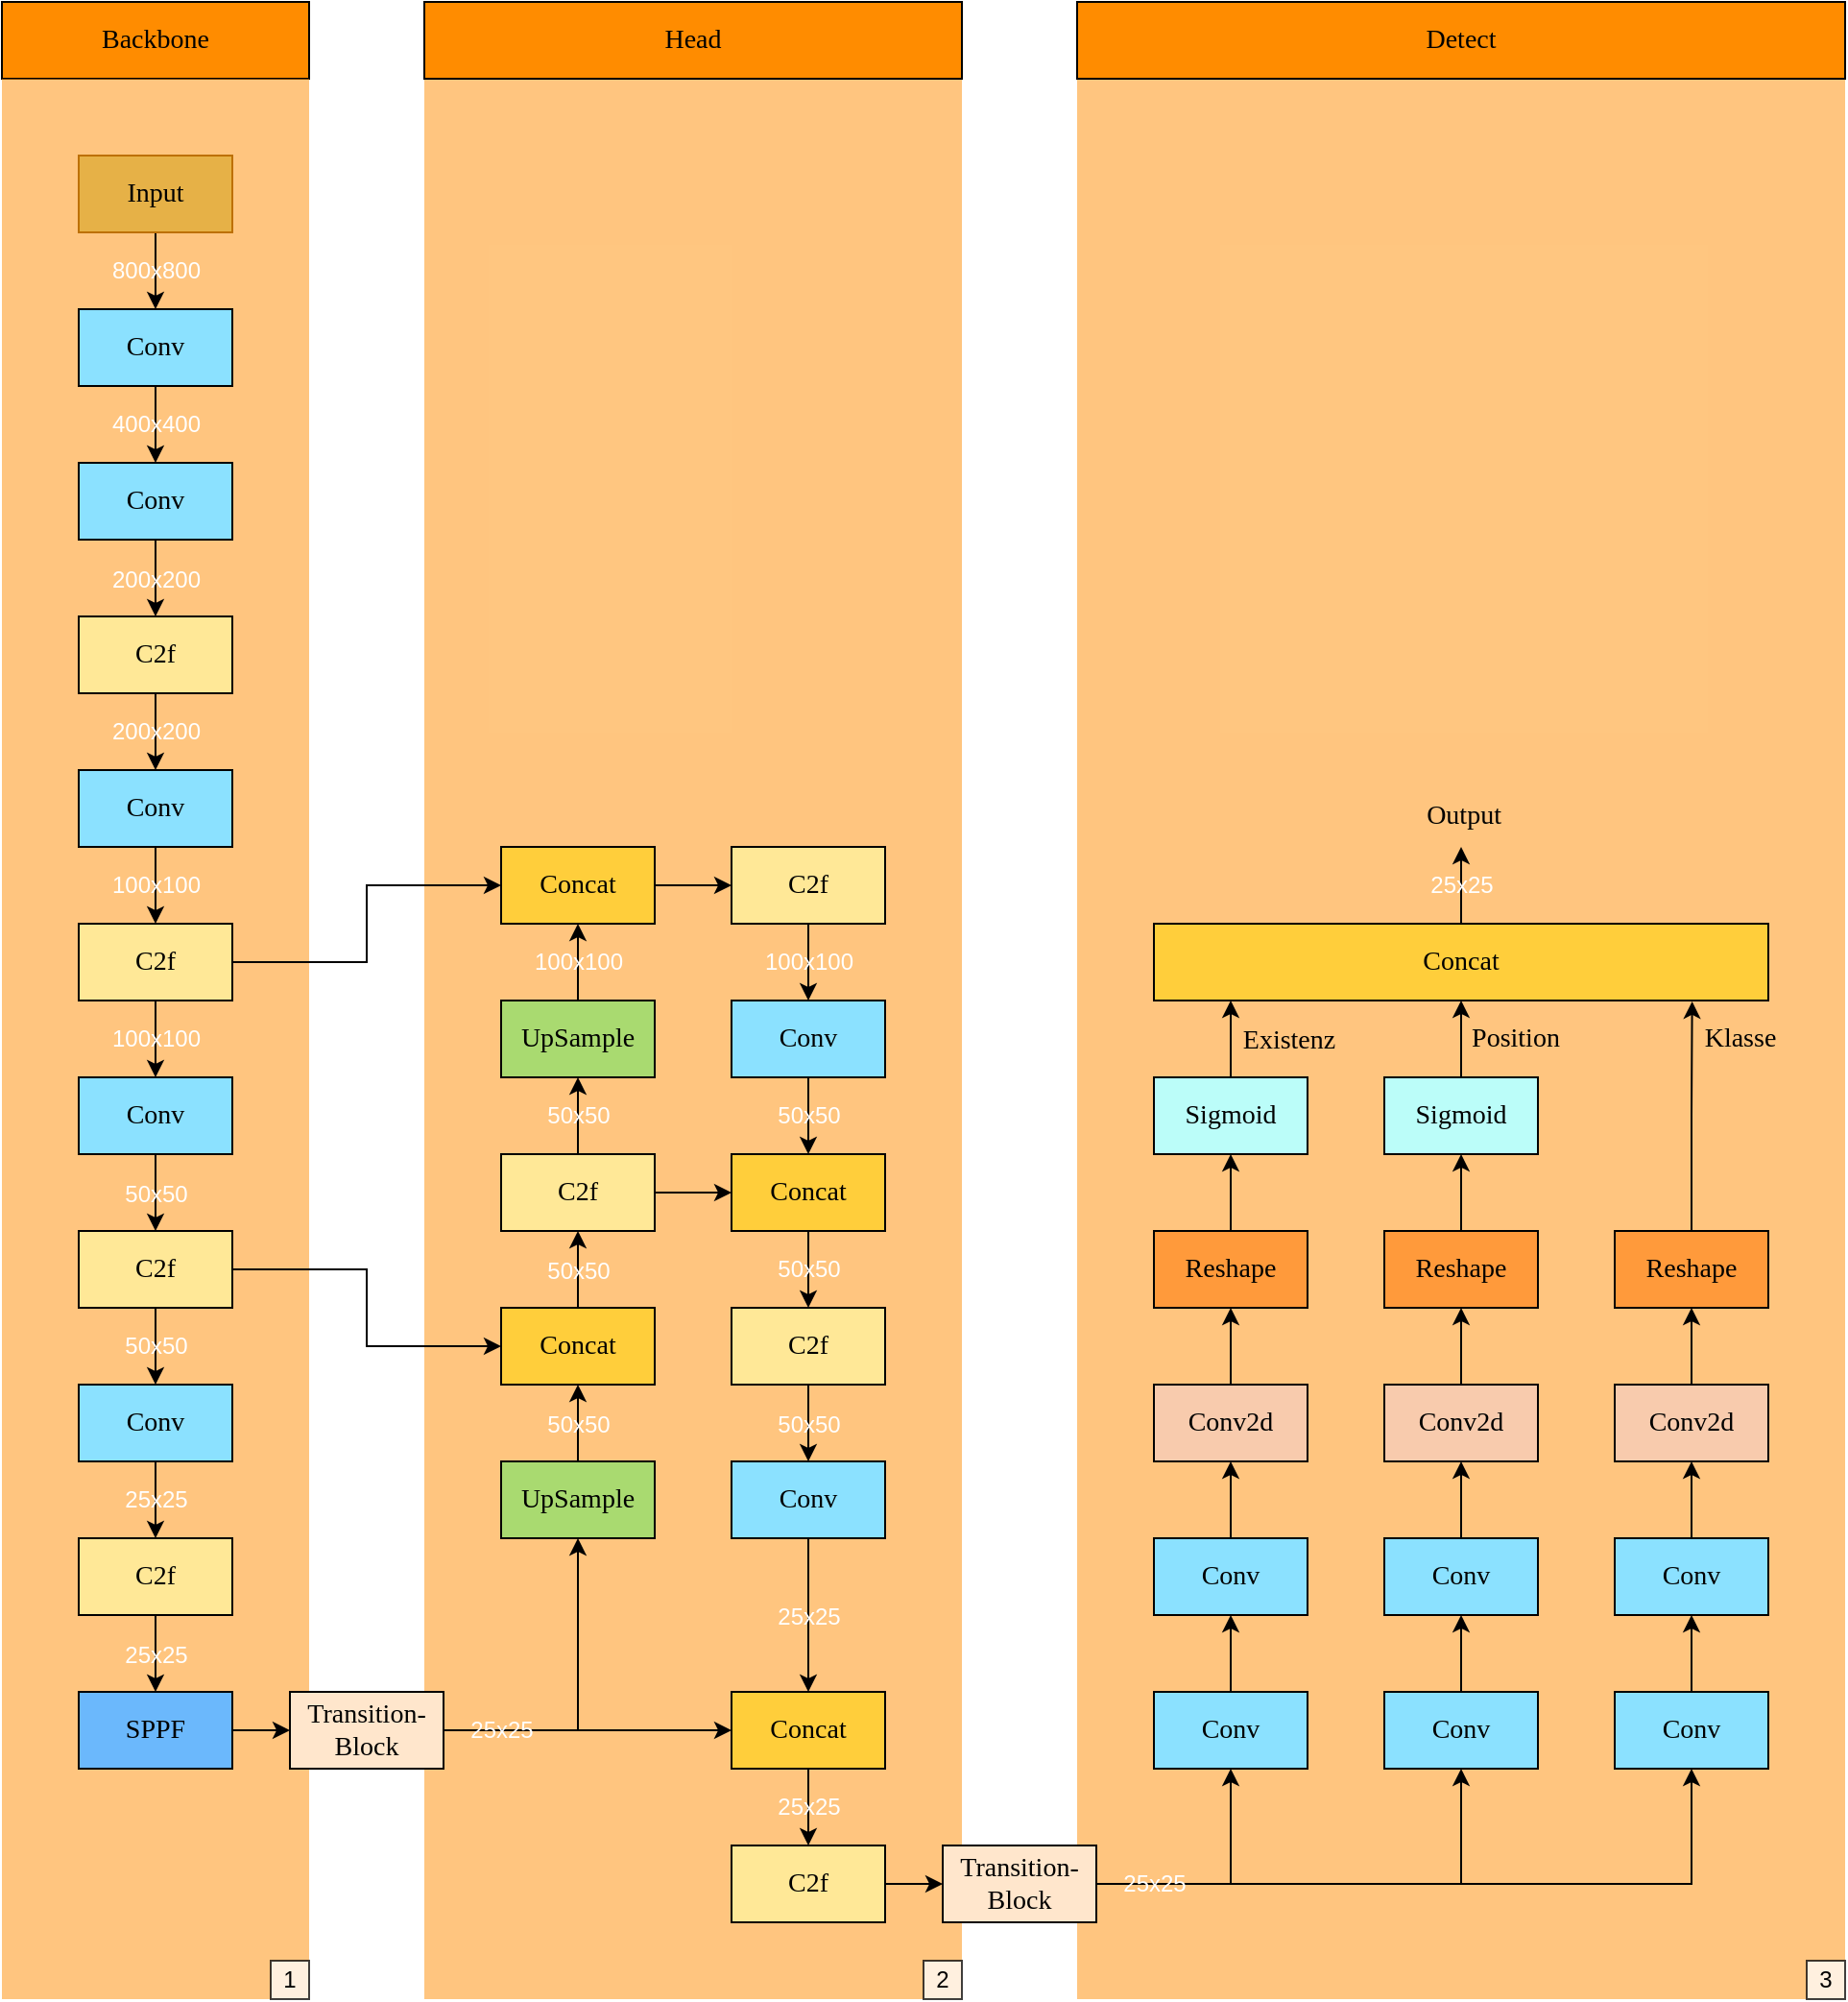 <mxfile version="26.1.1">
  <diagram name="Page-1" id="Sx1y8OctJ_QJsXsDePiW">
    <mxGraphModel dx="1195" dy="698" grid="1" gridSize="10" guides="1" tooltips="1" connect="1" arrows="1" fold="1" page="1" pageScale="1" pageWidth="850" pageHeight="1100" math="0" shadow="0">
      <root>
        <mxCell id="0" />
        <mxCell id="1" parent="0" />
        <mxCell id="Kuy65lUHNoXA_lYycIl7-234" value="" style="whiteSpace=wrap;html=1;fillColor=#FF8C00;dashed=1;opacity=50;fontFamily=Garamond;strokeColor=none;fontSize=14;" parent="1" vertex="1">
          <mxGeometry x="260" y="80" width="280" height="1000" as="geometry" />
        </mxCell>
        <mxCell id="Kuy65lUHNoXA_lYycIl7-235" value="" style="whiteSpace=wrap;html=1;fillColor=#FF8C00;dashed=1;opacity=50;fontFamily=Garamond;strokeColor=none;fontSize=14;" parent="1" vertex="1">
          <mxGeometry x="600" y="80" width="400" height="1000" as="geometry" />
        </mxCell>
        <mxCell id="Kuy65lUHNoXA_lYycIl7-17" value="Backbone" style="rounded=0;whiteSpace=wrap;html=1;fontColor=#000000;fillColor=#FF8C00;fontFamily=Garamond;fontSize=14;" parent="1" vertex="1">
          <mxGeometry x="40" y="40" width="160" height="40" as="geometry" />
        </mxCell>
        <mxCell id="Kuy65lUHNoXA_lYycIl7-233" value="" style="whiteSpace=wrap;html=1;fillColor=#FF8C00;dashed=1;opacity=50;fontFamily=Garamond;strokeColor=none;fontSize=14;" parent="1" vertex="1">
          <mxGeometry x="40" y="80" width="160" height="1000" as="geometry" />
        </mxCell>
        <mxCell id="Kuy65lUHNoXA_lYycIl7-70" value="" style="edgeStyle=orthogonalEdgeStyle;rounded=0;orthogonalLoop=1;jettySize=auto;html=1;fontColor=#000000;fontFamily=Garamond;fontSize=14;" parent="1" source="Kuy65lUHNoXA_lYycIl7-16" target="Kuy65lUHNoXA_lYycIl7-21" edge="1">
          <mxGeometry relative="1" as="geometry" />
        </mxCell>
        <mxCell id="QPzjHPpLJRPG0Kb-lNj1-1" value="800x800" style="edgeLabel;html=1;align=center;verticalAlign=middle;resizable=0;points=[];fontColor=#FFFFFF;labelBackgroundColor=none;fontStyle=0;fontSize=12;" vertex="1" connectable="0" parent="Kuy65lUHNoXA_lYycIl7-70">
          <mxGeometry x="-0.121" relative="1" as="geometry">
            <mxPoint y="2" as="offset" />
          </mxGeometry>
        </mxCell>
        <mxCell id="Kuy65lUHNoXA_lYycIl7-16" value="Input" style="rounded=0;whiteSpace=wrap;html=1;fontColor=#000000;fillColor=light-dark(#e6b147, #9a5800);strokeColor=#BD7000;fontFamily=Garamond;fontSize=14;" parent="1" vertex="1">
          <mxGeometry x="80" y="120" width="80" height="40" as="geometry" />
        </mxCell>
        <mxCell id="Kuy65lUHNoXA_lYycIl7-18" value="Head" style="rounded=0;whiteSpace=wrap;html=1;fontColor=#000000;fillColor=#FF8C00;fontFamily=Garamond;fontSize=14;" parent="1" vertex="1">
          <mxGeometry x="260" y="40" width="280" height="40" as="geometry" />
        </mxCell>
        <mxCell id="Kuy65lUHNoXA_lYycIl7-19" value="Detect" style="rounded=0;whiteSpace=wrap;html=1;fillColor=#FF8C00;fontFamily=Garamond;fontSize=14;" parent="1" vertex="1">
          <mxGeometry x="600" y="40" width="400" height="40" as="geometry" />
        </mxCell>
        <mxCell id="Kuy65lUHNoXA_lYycIl7-31" value="" style="edgeStyle=orthogonalEdgeStyle;rounded=0;orthogonalLoop=1;jettySize=auto;html=1;fontColor=#000000;fontFamily=Garamond;fontSize=14;" parent="1" source="Kuy65lUHNoXA_lYycIl7-21" target="Kuy65lUHNoXA_lYycIl7-22" edge="1">
          <mxGeometry relative="1" as="geometry" />
        </mxCell>
        <mxCell id="QPzjHPpLJRPG0Kb-lNj1-2" value="400x400" style="edgeLabel;html=1;align=center;verticalAlign=middle;resizable=0;points=[];fontSize=12;fontColor=#FFFFFF;labelBackgroundColor=none;" vertex="1" connectable="0" parent="Kuy65lUHNoXA_lYycIl7-31">
          <mxGeometry x="-0.064" y="-2" relative="1" as="geometry">
            <mxPoint x="2" y="1" as="offset" />
          </mxGeometry>
        </mxCell>
        <mxCell id="Kuy65lUHNoXA_lYycIl7-21" value="Conv" style="whiteSpace=wrap;html=1;fillColor=#8BE1FF;fontColor=#000000;fontFamily=Garamond;fontSize=14;" parent="1" vertex="1">
          <mxGeometry x="80" y="200" width="80" height="40" as="geometry" />
        </mxCell>
        <mxCell id="Kuy65lUHNoXA_lYycIl7-32" value="" style="edgeStyle=orthogonalEdgeStyle;rounded=0;orthogonalLoop=1;jettySize=auto;html=1;fontColor=#000000;fontFamily=Garamond;fontSize=14;" parent="1" source="Kuy65lUHNoXA_lYycIl7-22" target="Kuy65lUHNoXA_lYycIl7-23" edge="1">
          <mxGeometry relative="1" as="geometry" />
        </mxCell>
        <mxCell id="QPzjHPpLJRPG0Kb-lNj1-3" value="200x200" style="edgeLabel;html=1;align=center;verticalAlign=middle;resizable=0;points=[];fontSize=12;fontColor=#FFFFFF;labelBackgroundColor=none;" vertex="1" connectable="0" parent="Kuy65lUHNoXA_lYycIl7-32">
          <mxGeometry x="0.164" y="2" relative="1" as="geometry">
            <mxPoint x="-2" y="-3" as="offset" />
          </mxGeometry>
        </mxCell>
        <mxCell id="Kuy65lUHNoXA_lYycIl7-22" value="Conv" style="whiteSpace=wrap;html=1;fillColor=#8BE1FF;fontColor=#000000;fontFamily=Garamond;fontSize=14;" parent="1" vertex="1">
          <mxGeometry x="80" y="280" width="80" height="40" as="geometry" />
        </mxCell>
        <mxCell id="Kuy65lUHNoXA_lYycIl7-33" style="edgeStyle=orthogonalEdgeStyle;rounded=0;orthogonalLoop=1;jettySize=auto;html=1;fontColor=#000000;fontFamily=Garamond;fontSize=14;" parent="1" source="Kuy65lUHNoXA_lYycIl7-23" target="Kuy65lUHNoXA_lYycIl7-24" edge="1">
          <mxGeometry relative="1" as="geometry" />
        </mxCell>
        <mxCell id="QPzjHPpLJRPG0Kb-lNj1-4" value="200x200" style="edgeLabel;html=1;align=center;verticalAlign=middle;resizable=0;points=[];fontSize=12;fontColor=#FFFFFF;labelBackgroundColor=none;" vertex="1" connectable="0" parent="Kuy65lUHNoXA_lYycIl7-33">
          <mxGeometry x="0.079" y="2" relative="1" as="geometry">
            <mxPoint x="-2" y="-2" as="offset" />
          </mxGeometry>
        </mxCell>
        <mxCell id="Kuy65lUHNoXA_lYycIl7-23" value="C2f" style="whiteSpace=wrap;html=1;fillColor=#FFE897;fontColor=#000000;fontFamily=Garamond;fontSize=14;" parent="1" vertex="1">
          <mxGeometry x="80" y="360" width="80" height="40" as="geometry" />
        </mxCell>
        <mxCell id="Kuy65lUHNoXA_lYycIl7-34" value="" style="edgeStyle=orthogonalEdgeStyle;rounded=0;orthogonalLoop=1;jettySize=auto;html=1;fontColor=#000000;fontFamily=Garamond;fontSize=14;" parent="1" source="Kuy65lUHNoXA_lYycIl7-24" target="Kuy65lUHNoXA_lYycIl7-25" edge="1">
          <mxGeometry relative="1" as="geometry" />
        </mxCell>
        <mxCell id="QPzjHPpLJRPG0Kb-lNj1-5" value="100x100" style="edgeLabel;html=1;align=center;verticalAlign=middle;resizable=0;points=[];fontSize=12;fontColor=#FFFFFF;labelBackgroundColor=none;" vertex="1" connectable="0" parent="Kuy65lUHNoXA_lYycIl7-34">
          <mxGeometry x="0.05" relative="1" as="geometry">
            <mxPoint y="-1" as="offset" />
          </mxGeometry>
        </mxCell>
        <mxCell id="Kuy65lUHNoXA_lYycIl7-24" value="Conv" style="whiteSpace=wrap;html=1;fillColor=#8BE1FF;fontColor=#000000;fontFamily=Garamond;fontSize=14;" parent="1" vertex="1">
          <mxGeometry x="80" y="440" width="80" height="40" as="geometry" />
        </mxCell>
        <mxCell id="Kuy65lUHNoXA_lYycIl7-37" style="edgeStyle=orthogonalEdgeStyle;rounded=0;orthogonalLoop=1;jettySize=auto;html=1;exitX=0.5;exitY=1;exitDx=0;exitDy=0;fontColor=#000000;fontFamily=Garamond;fontSize=14;" parent="1" source="Kuy65lUHNoXA_lYycIl7-25" target="Kuy65lUHNoXA_lYycIl7-26" edge="1">
          <mxGeometry relative="1" as="geometry" />
        </mxCell>
        <mxCell id="QPzjHPpLJRPG0Kb-lNj1-6" value="100x100" style="edgeLabel;html=1;align=center;verticalAlign=middle;resizable=0;points=[];fontSize=12;fontColor=#FFFFFF;labelBackgroundColor=none;" vertex="1" connectable="0" parent="Kuy65lUHNoXA_lYycIl7-37">
          <mxGeometry x="-0.207" y="-2" relative="1" as="geometry">
            <mxPoint x="2" y="4" as="offset" />
          </mxGeometry>
        </mxCell>
        <mxCell id="Kuy65lUHNoXA_lYycIl7-65" style="edgeStyle=orthogonalEdgeStyle;rounded=0;orthogonalLoop=1;jettySize=auto;html=1;entryX=0;entryY=0.5;entryDx=0;entryDy=0;fontColor=#000000;fontFamily=Garamond;fontSize=14;" parent="1" source="Kuy65lUHNoXA_lYycIl7-25" target="Kuy65lUHNoXA_lYycIl7-41" edge="1">
          <mxGeometry relative="1" as="geometry" />
        </mxCell>
        <mxCell id="Kuy65lUHNoXA_lYycIl7-25" value="C2f" style="whiteSpace=wrap;html=1;fillColor=#FFE897;fontColor=#000000;fontFamily=Garamond;fontSize=14;" parent="1" vertex="1">
          <mxGeometry x="80" y="520" width="80" height="40" as="geometry" />
        </mxCell>
        <mxCell id="Kuy65lUHNoXA_lYycIl7-35" value="" style="edgeStyle=orthogonalEdgeStyle;rounded=0;orthogonalLoop=1;jettySize=auto;html=1;fontColor=#000000;fontFamily=Garamond;fontSize=14;" parent="1" source="Kuy65lUHNoXA_lYycIl7-26" target="Kuy65lUHNoXA_lYycIl7-27" edge="1">
          <mxGeometry relative="1" as="geometry" />
        </mxCell>
        <mxCell id="QPzjHPpLJRPG0Kb-lNj1-7" value="50x50" style="edgeLabel;html=1;align=center;verticalAlign=middle;resizable=0;points=[];fontSize=12;fontColor=#FFFFFF;labelBackgroundColor=none;" vertex="1" connectable="0" parent="Kuy65lUHNoXA_lYycIl7-35">
          <mxGeometry x="-0.236" relative="1" as="geometry">
            <mxPoint y="5" as="offset" />
          </mxGeometry>
        </mxCell>
        <mxCell id="Kuy65lUHNoXA_lYycIl7-26" value="Conv" style="whiteSpace=wrap;html=1;fillColor=#8BE1FF;fontColor=#000000;fontFamily=Garamond;fontSize=14;" parent="1" vertex="1">
          <mxGeometry x="80" y="600" width="80" height="40" as="geometry" />
        </mxCell>
        <mxCell id="Kuy65lUHNoXA_lYycIl7-38" style="edgeStyle=orthogonalEdgeStyle;rounded=0;orthogonalLoop=1;jettySize=auto;html=1;exitX=0.5;exitY=1;exitDx=0;exitDy=0;fontColor=#000000;fontFamily=Garamond;fontSize=14;" parent="1" source="Kuy65lUHNoXA_lYycIl7-27" target="Kuy65lUHNoXA_lYycIl7-28" edge="1">
          <mxGeometry relative="1" as="geometry" />
        </mxCell>
        <mxCell id="QPzjHPpLJRPG0Kb-lNj1-8" value="50x50" style="edgeLabel;html=1;align=center;verticalAlign=middle;resizable=0;points=[];fontSize=12;fontColor=#FFFFFF;labelBackgroundColor=none;" vertex="1" connectable="0" parent="Kuy65lUHNoXA_lYycIl7-38">
          <mxGeometry x="-0.064" y="-1" relative="1" as="geometry">
            <mxPoint x="1" y="1" as="offset" />
          </mxGeometry>
        </mxCell>
        <mxCell id="Kuy65lUHNoXA_lYycIl7-64" style="edgeStyle=orthogonalEdgeStyle;rounded=0;orthogonalLoop=1;jettySize=auto;html=1;entryX=0;entryY=0.5;entryDx=0;entryDy=0;fontColor=#000000;fontFamily=Garamond;fontSize=14;" parent="1" source="Kuy65lUHNoXA_lYycIl7-27" target="Kuy65lUHNoXA_lYycIl7-44" edge="1">
          <mxGeometry relative="1" as="geometry" />
        </mxCell>
        <mxCell id="Kuy65lUHNoXA_lYycIl7-27" value="C2f" style="whiteSpace=wrap;html=1;fillColor=#FFE897;fontColor=#000000;fontFamily=Garamond;fontSize=14;" parent="1" vertex="1">
          <mxGeometry x="80" y="680" width="80" height="40" as="geometry" />
        </mxCell>
        <mxCell id="Kuy65lUHNoXA_lYycIl7-36" value="" style="edgeStyle=orthogonalEdgeStyle;rounded=0;orthogonalLoop=1;jettySize=auto;html=1;fontColor=#000000;fontFamily=Garamond;fontSize=14;" parent="1" source="Kuy65lUHNoXA_lYycIl7-28" target="Kuy65lUHNoXA_lYycIl7-29" edge="1">
          <mxGeometry relative="1" as="geometry" />
        </mxCell>
        <mxCell id="QPzjHPpLJRPG0Kb-lNj1-9" value="25x25" style="edgeLabel;html=1;align=center;verticalAlign=middle;resizable=0;points=[];fontSize=12;fontColor=#FFFFFF;labelBackgroundColor=none;" vertex="1" connectable="0" parent="Kuy65lUHNoXA_lYycIl7-36">
          <mxGeometry x="-0.121" y="-1" relative="1" as="geometry">
            <mxPoint x="1" y="2" as="offset" />
          </mxGeometry>
        </mxCell>
        <mxCell id="Kuy65lUHNoXA_lYycIl7-28" value="Conv" style="whiteSpace=wrap;html=1;fillColor=#8BE1FF;fontColor=#000000;fontFamily=Garamond;fontSize=14;" parent="1" vertex="1">
          <mxGeometry x="80" y="760" width="80" height="40" as="geometry" />
        </mxCell>
        <mxCell id="Kuy65lUHNoXA_lYycIl7-39" value="" style="edgeStyle=orthogonalEdgeStyle;rounded=0;orthogonalLoop=1;jettySize=auto;html=1;fontColor=#000000;fontFamily=Garamond;fontSize=14;" parent="1" source="Kuy65lUHNoXA_lYycIl7-29" target="Kuy65lUHNoXA_lYycIl7-30" edge="1">
          <mxGeometry relative="1" as="geometry" />
        </mxCell>
        <mxCell id="QPzjHPpLJRPG0Kb-lNj1-10" value="25x25" style="edgeLabel;html=1;align=center;verticalAlign=middle;resizable=0;points=[];fontSize=12;fontColor=#FFFFFF;labelBackgroundColor=none;" vertex="1" connectable="0" parent="Kuy65lUHNoXA_lYycIl7-39">
          <mxGeometry x="-0.036" relative="1" as="geometry">
            <mxPoint y="1" as="offset" />
          </mxGeometry>
        </mxCell>
        <mxCell id="Kuy65lUHNoXA_lYycIl7-29" value="C2f" style="whiteSpace=wrap;html=1;fillColor=#FFE897;fontColor=#000000;fontFamily=Garamond;fontSize=14;" parent="1" vertex="1">
          <mxGeometry x="80" y="840" width="80" height="40" as="geometry" />
        </mxCell>
        <mxCell id="Kuy65lUHNoXA_lYycIl7-30" value="SPPF" style="whiteSpace=wrap;html=1;fillColor=#6BB8FC;fontColor=#000000;fontFamily=Garamond;fontSize=14;" parent="1" vertex="1">
          <mxGeometry x="80" y="920" width="80" height="40" as="geometry" />
        </mxCell>
        <mxCell id="Kuy65lUHNoXA_lYycIl7-49" value="" style="edgeStyle=orthogonalEdgeStyle;rounded=0;orthogonalLoop=1;jettySize=auto;html=1;fontColor=#000000;fontFamily=Garamond;fontSize=14;" parent="1" source="Kuy65lUHNoXA_lYycIl7-40" target="Kuy65lUHNoXA_lYycIl7-41" edge="1">
          <mxGeometry relative="1" as="geometry" />
        </mxCell>
        <mxCell id="QPzjHPpLJRPG0Kb-lNj1-14" value="100x100" style="edgeLabel;html=1;align=center;verticalAlign=middle;resizable=0;points=[];fontSize=12;fontColor=#FFFFFF;labelBackgroundColor=none;" vertex="1" connectable="0" parent="Kuy65lUHNoXA_lYycIl7-49">
          <mxGeometry x="0.064" relative="1" as="geometry">
            <mxPoint y="1" as="offset" />
          </mxGeometry>
        </mxCell>
        <mxCell id="Kuy65lUHNoXA_lYycIl7-40" value="UpSample" style="whiteSpace=wrap;html=1;fontColor=#000000;fillColor=#A9DA70;fontFamily=Garamond;fontSize=14;" parent="1" vertex="1">
          <mxGeometry x="300" y="560" width="80" height="40" as="geometry" />
        </mxCell>
        <mxCell id="Kuy65lUHNoXA_lYycIl7-50" value="" style="edgeStyle=orthogonalEdgeStyle;rounded=0;orthogonalLoop=1;jettySize=auto;html=1;fontColor=#000000;fontFamily=Garamond;fontSize=14;" parent="1" source="Kuy65lUHNoXA_lYycIl7-41" target="Kuy65lUHNoXA_lYycIl7-42" edge="1">
          <mxGeometry relative="1" as="geometry" />
        </mxCell>
        <mxCell id="Kuy65lUHNoXA_lYycIl7-41" value="Concat" style="whiteSpace=wrap;html=1;fontColor=#000000;fillColor=#FFCE3B;fontFamily=Garamond;fontSize=14;" parent="1" vertex="1">
          <mxGeometry x="300" y="480" width="80" height="40" as="geometry" />
        </mxCell>
        <mxCell id="Kuy65lUHNoXA_lYycIl7-62" value="" style="edgeStyle=orthogonalEdgeStyle;rounded=0;orthogonalLoop=1;jettySize=auto;html=1;fontColor=#000000;fontFamily=Garamond;fontSize=14;" parent="1" source="Kuy65lUHNoXA_lYycIl7-42" target="Kuy65lUHNoXA_lYycIl7-53" edge="1">
          <mxGeometry relative="1" as="geometry" />
        </mxCell>
        <mxCell id="QPzjHPpLJRPG0Kb-lNj1-15" value="100x100" style="edgeLabel;html=1;align=center;verticalAlign=middle;resizable=0;points=[];fontSize=12;fontColor=#FFFFFF;labelBackgroundColor=none;" vertex="1" connectable="0" parent="Kuy65lUHNoXA_lYycIl7-62">
          <mxGeometry x="-0.007" relative="1" as="geometry">
            <mxPoint as="offset" />
          </mxGeometry>
        </mxCell>
        <mxCell id="Kuy65lUHNoXA_lYycIl7-42" value="C2f" style="whiteSpace=wrap;html=1;fillColor=#FFE897;fontColor=#000000;fontFamily=Garamond;fontSize=14;" parent="1" vertex="1">
          <mxGeometry x="420" y="480" width="80" height="40" as="geometry" />
        </mxCell>
        <mxCell id="Kuy65lUHNoXA_lYycIl7-46" value="" style="edgeStyle=orthogonalEdgeStyle;rounded=0;orthogonalLoop=1;jettySize=auto;html=1;fontColor=#000000;fontFamily=Garamond;fontSize=14;" parent="1" source="Kuy65lUHNoXA_lYycIl7-43" target="Kuy65lUHNoXA_lYycIl7-44" edge="1">
          <mxGeometry relative="1" as="geometry" />
        </mxCell>
        <mxCell id="QPzjHPpLJRPG0Kb-lNj1-11" value="50x50" style="edgeLabel;html=1;align=center;verticalAlign=middle;resizable=0;points=[];fontSize=12;fontColor=#FFFFFF;labelBackgroundColor=none;" vertex="1" connectable="0" parent="Kuy65lUHNoXA_lYycIl7-46">
          <mxGeometry x="-0.364" relative="1" as="geometry">
            <mxPoint y="-7" as="offset" />
          </mxGeometry>
        </mxCell>
        <mxCell id="Kuy65lUHNoXA_lYycIl7-43" value="UpSample" style="whiteSpace=wrap;html=1;fontColor=#000000;fillColor=#A9DA70;fontFamily=Garamond;fontSize=14;" parent="1" vertex="1">
          <mxGeometry x="300" y="800" width="80" height="40" as="geometry" />
        </mxCell>
        <mxCell id="Kuy65lUHNoXA_lYycIl7-47" value="" style="edgeStyle=orthogonalEdgeStyle;rounded=0;orthogonalLoop=1;jettySize=auto;html=1;fontColor=#000000;fontFamily=Garamond;fontSize=14;" parent="1" source="Kuy65lUHNoXA_lYycIl7-44" target="Kuy65lUHNoXA_lYycIl7-45" edge="1">
          <mxGeometry relative="1" as="geometry" />
        </mxCell>
        <mxCell id="QPzjHPpLJRPG0Kb-lNj1-12" value="50x50" style="edgeLabel;html=1;align=center;verticalAlign=middle;resizable=0;points=[];fontSize=12;fontColor=#FFFFFF;labelBackgroundColor=none;" vertex="1" connectable="0" parent="Kuy65lUHNoXA_lYycIl7-47">
          <mxGeometry x="-0.221" relative="1" as="geometry">
            <mxPoint y="-4" as="offset" />
          </mxGeometry>
        </mxCell>
        <mxCell id="Kuy65lUHNoXA_lYycIl7-44" value="Concat" style="whiteSpace=wrap;html=1;fontColor=#000000;fillColor=#FFCE3B;fontFamily=Garamond;fontSize=14;" parent="1" vertex="1">
          <mxGeometry x="300" y="720" width="80" height="40" as="geometry" />
        </mxCell>
        <mxCell id="Kuy65lUHNoXA_lYycIl7-48" value="" style="edgeStyle=orthogonalEdgeStyle;rounded=0;orthogonalLoop=1;jettySize=auto;html=1;fontColor=#000000;fontFamily=Garamond;fontSize=14;" parent="1" source="Kuy65lUHNoXA_lYycIl7-45" target="Kuy65lUHNoXA_lYycIl7-40" edge="1">
          <mxGeometry relative="1" as="geometry" />
        </mxCell>
        <mxCell id="QPzjHPpLJRPG0Kb-lNj1-13" value="50x50" style="edgeLabel;html=1;align=center;verticalAlign=middle;resizable=0;points=[];fontSize=12;fontColor=#FFFFFF;labelBackgroundColor=none;" vertex="1" connectable="0" parent="Kuy65lUHNoXA_lYycIl7-48">
          <mxGeometry x="0.007" y="-2" relative="1" as="geometry">
            <mxPoint x="-2" as="offset" />
          </mxGeometry>
        </mxCell>
        <mxCell id="Kuy65lUHNoXA_lYycIl7-67" style="edgeStyle=orthogonalEdgeStyle;rounded=0;orthogonalLoop=1;jettySize=auto;html=1;entryX=0;entryY=0.5;entryDx=0;entryDy=0;fontColor=#000000;fontFamily=Garamond;fontSize=14;" parent="1" source="Kuy65lUHNoXA_lYycIl7-45" target="Kuy65lUHNoXA_lYycIl7-51" edge="1">
          <mxGeometry relative="1" as="geometry" />
        </mxCell>
        <mxCell id="Kuy65lUHNoXA_lYycIl7-45" value="C2f" style="whiteSpace=wrap;html=1;fillColor=#FFE897;fontColor=#000000;fontFamily=Garamond;fontSize=14;" parent="1" vertex="1">
          <mxGeometry x="300" y="640" width="80" height="40" as="geometry" />
        </mxCell>
        <mxCell id="Kuy65lUHNoXA_lYycIl7-55" value="" style="edgeStyle=orthogonalEdgeStyle;rounded=0;orthogonalLoop=1;jettySize=auto;html=1;fontColor=#000000;fontFamily=Garamond;fontSize=14;" parent="1" source="Kuy65lUHNoXA_lYycIl7-51" target="Kuy65lUHNoXA_lYycIl7-52" edge="1">
          <mxGeometry relative="1" as="geometry" />
        </mxCell>
        <mxCell id="QPzjHPpLJRPG0Kb-lNj1-17" value="50x50" style="edgeLabel;html=1;align=center;verticalAlign=middle;resizable=0;points=[];fontSize=12;fontColor=#FFFFFF;labelBackgroundColor=none;" vertex="1" connectable="0" parent="Kuy65lUHNoXA_lYycIl7-55">
          <mxGeometry x="0.079" relative="1" as="geometry">
            <mxPoint y="-2" as="offset" />
          </mxGeometry>
        </mxCell>
        <mxCell id="Kuy65lUHNoXA_lYycIl7-51" value="Concat" style="whiteSpace=wrap;html=1;fontColor=#000000;fillColor=#FFCE3B;fontFamily=Garamond;fontSize=14;" parent="1" vertex="1">
          <mxGeometry x="420" y="640" width="80" height="40" as="geometry" />
        </mxCell>
        <mxCell id="Kuy65lUHNoXA_lYycIl7-61" value="" style="edgeStyle=orthogonalEdgeStyle;rounded=0;orthogonalLoop=1;jettySize=auto;html=1;fontColor=#000000;fontFamily=Garamond;fontSize=14;" parent="1" source="Kuy65lUHNoXA_lYycIl7-52" target="Kuy65lUHNoXA_lYycIl7-60" edge="1">
          <mxGeometry relative="1" as="geometry" />
        </mxCell>
        <mxCell id="QPzjHPpLJRPG0Kb-lNj1-18" value="50x50" style="edgeLabel;html=1;align=center;verticalAlign=middle;resizable=0;points=[];fontSize=12;fontColor=#FFFFFF;labelBackgroundColor=none;" vertex="1" connectable="0" parent="Kuy65lUHNoXA_lYycIl7-61">
          <mxGeometry x="0.164" y="1" relative="1" as="geometry">
            <mxPoint x="-1" y="-3" as="offset" />
          </mxGeometry>
        </mxCell>
        <mxCell id="Kuy65lUHNoXA_lYycIl7-52" value="C2f" style="whiteSpace=wrap;html=1;fillColor=#FFE897;fontColor=#000000;fontFamily=Garamond;fontSize=14;" parent="1" vertex="1">
          <mxGeometry x="420" y="720" width="80" height="40" as="geometry" />
        </mxCell>
        <mxCell id="Kuy65lUHNoXA_lYycIl7-54" value="" style="edgeStyle=orthogonalEdgeStyle;rounded=0;orthogonalLoop=1;jettySize=auto;html=1;fontColor=#000000;fontFamily=Garamond;fontSize=14;" parent="1" source="Kuy65lUHNoXA_lYycIl7-53" target="Kuy65lUHNoXA_lYycIl7-51" edge="1">
          <mxGeometry relative="1" as="geometry" />
        </mxCell>
        <mxCell id="QPzjHPpLJRPG0Kb-lNj1-16" value="50x50" style="edgeLabel;html=1;align=center;verticalAlign=middle;resizable=0;points=[];fontSize=12;fontColor=#FFFFFF;labelBackgroundColor=none;" vertex="1" connectable="0" parent="Kuy65lUHNoXA_lYycIl7-54">
          <mxGeometry x="0.05" y="1" relative="1" as="geometry">
            <mxPoint x="-1" y="-1" as="offset" />
          </mxGeometry>
        </mxCell>
        <mxCell id="Kuy65lUHNoXA_lYycIl7-53" value="Conv" style="whiteSpace=wrap;html=1;fillColor=#8BE1FF;fontColor=#000000;fontFamily=Garamond;fontSize=14;" parent="1" vertex="1">
          <mxGeometry x="420" y="560" width="80" height="40" as="geometry" />
        </mxCell>
        <mxCell id="Kuy65lUHNoXA_lYycIl7-56" value="" style="edgeStyle=orthogonalEdgeStyle;rounded=0;orthogonalLoop=1;jettySize=auto;html=1;fontColor=#000000;fontFamily=Garamond;fontSize=14;" parent="1" source="Kuy65lUHNoXA_lYycIl7-57" target="Kuy65lUHNoXA_lYycIl7-58" edge="1">
          <mxGeometry relative="1" as="geometry" />
        </mxCell>
        <mxCell id="QPzjHPpLJRPG0Kb-lNj1-20" value="25x25" style="edgeLabel;html=1;align=center;verticalAlign=middle;resizable=0;points=[];fontSize=12;fontColor=#FFFFFF;labelBackgroundColor=none;" vertex="1" connectable="0" parent="Kuy65lUHNoXA_lYycIl7-56">
          <mxGeometry x="0.107" y="-1" relative="1" as="geometry">
            <mxPoint x="1" y="-2" as="offset" />
          </mxGeometry>
        </mxCell>
        <mxCell id="Kuy65lUHNoXA_lYycIl7-57" value="Concat" style="whiteSpace=wrap;html=1;fontColor=#000000;fillColor=#FFCE3B;fontFamily=Garamond;fontSize=14;" parent="1" vertex="1">
          <mxGeometry x="420" y="920" width="80" height="40" as="geometry" />
        </mxCell>
        <mxCell id="xLKoKzpAesTqlhvC8uQG-8" style="edgeStyle=orthogonalEdgeStyle;rounded=0;orthogonalLoop=1;jettySize=auto;html=1;" parent="1" source="Kuy65lUHNoXA_lYycIl7-58" target="xLKoKzpAesTqlhvC8uQG-7" edge="1">
          <mxGeometry relative="1" as="geometry" />
        </mxCell>
        <mxCell id="Kuy65lUHNoXA_lYycIl7-58" value="C2f" style="whiteSpace=wrap;html=1;fillColor=#FFE897;fontColor=#000000;fontFamily=Garamond;fontSize=14;" parent="1" vertex="1">
          <mxGeometry x="420" y="1000" width="80" height="40" as="geometry" />
        </mxCell>
        <mxCell id="Kuy65lUHNoXA_lYycIl7-59" value="" style="edgeStyle=orthogonalEdgeStyle;rounded=0;orthogonalLoop=1;jettySize=auto;html=1;fontColor=#000000;fontFamily=Garamond;fontSize=14;" parent="1" source="Kuy65lUHNoXA_lYycIl7-60" target="Kuy65lUHNoXA_lYycIl7-57" edge="1">
          <mxGeometry relative="1" as="geometry" />
        </mxCell>
        <mxCell id="QPzjHPpLJRPG0Kb-lNj1-19" value="25x25" style="edgeLabel;html=1;align=center;verticalAlign=middle;resizable=0;points=[];fontSize=12;fontColor=#FFFFFF;labelBackgroundColor=none;" vertex="1" connectable="0" parent="Kuy65lUHNoXA_lYycIl7-59">
          <mxGeometry x="-0.189" y="2" relative="1" as="geometry">
            <mxPoint x="-2" y="8" as="offset" />
          </mxGeometry>
        </mxCell>
        <mxCell id="Kuy65lUHNoXA_lYycIl7-60" value="Conv" style="whiteSpace=wrap;html=1;fillColor=#8BE1FF;fontColor=#000000;fontFamily=Garamond;fontSize=14;" parent="1" vertex="1">
          <mxGeometry x="420" y="800" width="80" height="40" as="geometry" />
        </mxCell>
        <mxCell id="Kuy65lUHNoXA_lYycIl7-80" value="" style="edgeStyle=orthogonalEdgeStyle;rounded=0;orthogonalLoop=1;jettySize=auto;html=1;fontColor=#000000;fontFamily=Garamond;fontSize=14;" parent="1" source="Kuy65lUHNoXA_lYycIl7-71" target="Kuy65lUHNoXA_lYycIl7-73" edge="1">
          <mxGeometry relative="1" as="geometry" />
        </mxCell>
        <mxCell id="Kuy65lUHNoXA_lYycIl7-71" value="Conv" style="whiteSpace=wrap;html=1;fillColor=#8BE1FF;fontColor=#000000;fontFamily=Garamond;fontSize=14;" parent="1" vertex="1">
          <mxGeometry x="640" y="920" width="80" height="40" as="geometry" />
        </mxCell>
        <mxCell id="Kuy65lUHNoXA_lYycIl7-79" value="" style="edgeStyle=orthogonalEdgeStyle;rounded=0;orthogonalLoop=1;jettySize=auto;html=1;fontColor=#000000;fontFamily=Garamond;fontSize=14;" parent="1" source="Kuy65lUHNoXA_lYycIl7-73" target="Kuy65lUHNoXA_lYycIl7-74" edge="1">
          <mxGeometry relative="1" as="geometry" />
        </mxCell>
        <mxCell id="Kuy65lUHNoXA_lYycIl7-73" value="Conv" style="whiteSpace=wrap;html=1;fillColor=#8BE1FF;fontColor=#000000;fontFamily=Garamond;fontSize=14;" parent="1" vertex="1">
          <mxGeometry x="640" y="840" width="80" height="40" as="geometry" />
        </mxCell>
        <mxCell id="Kuy65lUHNoXA_lYycIl7-78" value="" style="edgeStyle=orthogonalEdgeStyle;rounded=0;orthogonalLoop=1;jettySize=auto;html=1;fontColor=#000000;fontFamily=Garamond;fontSize=14;" parent="1" source="Kuy65lUHNoXA_lYycIl7-74" target="Kuy65lUHNoXA_lYycIl7-75" edge="1">
          <mxGeometry relative="1" as="geometry" />
        </mxCell>
        <mxCell id="Kuy65lUHNoXA_lYycIl7-74" value="Conv2d" style="whiteSpace=wrap;html=1;fontColor=#000000;fillColor=#F8CBAD;fontFamily=Garamond;fontSize=14;" parent="1" vertex="1">
          <mxGeometry x="640" y="760" width="80" height="40" as="geometry" />
        </mxCell>
        <mxCell id="Kuy65lUHNoXA_lYycIl7-81" value="Concat" style="whiteSpace=wrap;html=1;fontColor=#000000;fillColor=#FFCE3B;fontFamily=Garamond;fontSize=14;" parent="1" vertex="1">
          <mxGeometry x="640" y="520" width="320" height="40" as="geometry" />
        </mxCell>
        <mxCell id="Kuy65lUHNoXA_lYycIl7-77" value="" style="edgeStyle=orthogonalEdgeStyle;rounded=0;orthogonalLoop=1;jettySize=auto;html=1;fontColor=#000000;fontFamily=Garamond;fontSize=14;" parent="1" source="Kuy65lUHNoXA_lYycIl7-75" target="Kuy65lUHNoXA_lYycIl7-76" edge="1">
          <mxGeometry relative="1" as="geometry" />
        </mxCell>
        <mxCell id="Kuy65lUHNoXA_lYycIl7-75" value="Reshape" style="whiteSpace=wrap;html=1;fontColor=#000000;fillColor=#FF9A3B;fontFamily=Garamond;fontSize=14;" parent="1" vertex="1">
          <mxGeometry x="640" y="680" width="80" height="40" as="geometry" />
        </mxCell>
        <mxCell id="Kuy65lUHNoXA_lYycIl7-238" style="edgeStyle=orthogonalEdgeStyle;rounded=0;orthogonalLoop=1;jettySize=auto;html=1;fontFamily=Garamond;fontSize=14;" parent="1" source="Kuy65lUHNoXA_lYycIl7-76" edge="1">
          <mxGeometry relative="1" as="geometry">
            <mxPoint x="680" y="560" as="targetPoint" />
          </mxGeometry>
        </mxCell>
        <mxCell id="Kuy65lUHNoXA_lYycIl7-239" value="Existenz" style="edgeLabel;html=1;align=center;verticalAlign=middle;resizable=0;points=[];labelBackgroundColor=none;horizontal=1;fontSize=14;fontFamily=Garamond;" parent="Kuy65lUHNoXA_lYycIl7-238" vertex="1" connectable="0">
          <mxGeometry x="0.138" relative="1" as="geometry">
            <mxPoint x="29" y="3" as="offset" />
          </mxGeometry>
        </mxCell>
        <mxCell id="Kuy65lUHNoXA_lYycIl7-76" value="Sigmoid" style="whiteSpace=wrap;html=1;fontColor=#000000;fillColor=#BBFDF9;fontFamily=Garamond;fontSize=14;" parent="1" vertex="1">
          <mxGeometry x="640" y="600" width="80" height="40" as="geometry" />
        </mxCell>
        <mxCell id="Kuy65lUHNoXA_lYycIl7-232" style="edgeStyle=orthogonalEdgeStyle;rounded=0;orthogonalLoop=1;jettySize=auto;html=1;fontFamily=Garamond;fontSize=14;" parent="1" source="Kuy65lUHNoXA_lYycIl7-81" edge="1">
          <mxGeometry relative="1" as="geometry">
            <mxPoint x="800" y="480" as="targetPoint" />
          </mxGeometry>
        </mxCell>
        <mxCell id="Kuy65lUHNoXA_lYycIl7-240" value="Output" style="edgeLabel;html=1;align=center;verticalAlign=middle;resizable=0;points=[];fontSize=14;labelBackgroundColor=none;fontFamily=Garamond;" parent="Kuy65lUHNoXA_lYycIl7-232" vertex="1" connectable="0">
          <mxGeometry x="0.312" relative="1" as="geometry">
            <mxPoint y="-30" as="offset" />
          </mxGeometry>
        </mxCell>
        <mxCell id="QPzjHPpLJRPG0Kb-lNj1-31" value="25x25" style="edgeLabel;html=1;align=center;verticalAlign=middle;resizable=0;points=[];fontSize=12;fontColor=#FFFFFF;labelBackgroundColor=none;" vertex="1" connectable="0" parent="Kuy65lUHNoXA_lYycIl7-232">
          <mxGeometry x="-0.062" relative="1" as="geometry">
            <mxPoint y="-1" as="offset" />
          </mxGeometry>
        </mxCell>
        <mxCell id="Kuy65lUHNoXA_lYycIl7-84" value="" style="edgeStyle=orthogonalEdgeStyle;rounded=0;orthogonalLoop=1;jettySize=auto;html=1;fontColor=#000000;fontFamily=Garamond;fontSize=14;" parent="1" source="Kuy65lUHNoXA_lYycIl7-85" target="Kuy65lUHNoXA_lYycIl7-87" edge="1">
          <mxGeometry relative="1" as="geometry" />
        </mxCell>
        <mxCell id="Kuy65lUHNoXA_lYycIl7-85" value="Conv" style="whiteSpace=wrap;html=1;fillColor=#8BE1FF;fontColor=#000000;fontFamily=Garamond;fontSize=14;" parent="1" vertex="1">
          <mxGeometry x="760" y="920" width="80" height="40" as="geometry" />
        </mxCell>
        <mxCell id="Kuy65lUHNoXA_lYycIl7-86" value="" style="edgeStyle=orthogonalEdgeStyle;rounded=0;orthogonalLoop=1;jettySize=auto;html=1;fontColor=#000000;fontFamily=Garamond;fontSize=14;" parent="1" source="Kuy65lUHNoXA_lYycIl7-87" target="Kuy65lUHNoXA_lYycIl7-89" edge="1">
          <mxGeometry relative="1" as="geometry" />
        </mxCell>
        <mxCell id="Kuy65lUHNoXA_lYycIl7-87" value="Conv" style="whiteSpace=wrap;html=1;fillColor=#8BE1FF;fontColor=#000000;fontFamily=Garamond;fontSize=14;" parent="1" vertex="1">
          <mxGeometry x="760" y="840" width="80" height="40" as="geometry" />
        </mxCell>
        <mxCell id="Kuy65lUHNoXA_lYycIl7-88" value="" style="edgeStyle=orthogonalEdgeStyle;rounded=0;orthogonalLoop=1;jettySize=auto;html=1;fontColor=#000000;fontFamily=Garamond;fontSize=14;" parent="1" source="Kuy65lUHNoXA_lYycIl7-89" target="Kuy65lUHNoXA_lYycIl7-91" edge="1">
          <mxGeometry relative="1" as="geometry" />
        </mxCell>
        <mxCell id="Kuy65lUHNoXA_lYycIl7-89" value="Conv2d" style="whiteSpace=wrap;html=1;fontColor=#000000;fillColor=#F8CBAD;fontFamily=Garamond;fontSize=14;" parent="1" vertex="1">
          <mxGeometry x="760" y="760" width="80" height="40" as="geometry" />
        </mxCell>
        <mxCell id="Kuy65lUHNoXA_lYycIl7-90" value="" style="edgeStyle=orthogonalEdgeStyle;rounded=0;orthogonalLoop=1;jettySize=auto;html=1;fontColor=#000000;fontFamily=Garamond;fontSize=14;" parent="1" source="Kuy65lUHNoXA_lYycIl7-91" target="Kuy65lUHNoXA_lYycIl7-92" edge="1">
          <mxGeometry relative="1" as="geometry" />
        </mxCell>
        <mxCell id="Kuy65lUHNoXA_lYycIl7-91" value="Reshape" style="whiteSpace=wrap;html=1;fontColor=#000000;fillColor=#FF9A3B;fontFamily=Garamond;fontSize=14;" parent="1" vertex="1">
          <mxGeometry x="760" y="680" width="80" height="40" as="geometry" />
        </mxCell>
        <mxCell id="Kuy65lUHNoXA_lYycIl7-104" value="" style="edgeStyle=orthogonalEdgeStyle;rounded=0;orthogonalLoop=1;jettySize=auto;html=1;fontFamily=Garamond;fontSize=14;" parent="1" source="Kuy65lUHNoXA_lYycIl7-92" target="Kuy65lUHNoXA_lYycIl7-81" edge="1">
          <mxGeometry relative="1" as="geometry" />
        </mxCell>
        <mxCell id="Kuy65lUHNoXA_lYycIl7-108" value="Position" style="edgeLabel;html=1;align=center;verticalAlign=middle;resizable=0;points=[];labelBackgroundColor=none;horizontal=1;fontSize=14;fontFamily=Garamond;" parent="Kuy65lUHNoXA_lYycIl7-104" vertex="1" connectable="0">
          <mxGeometry x="0.119" y="1" relative="1" as="geometry">
            <mxPoint x="29" y="2" as="offset" />
          </mxGeometry>
        </mxCell>
        <mxCell id="Kuy65lUHNoXA_lYycIl7-92" value="Sigmoid" style="whiteSpace=wrap;html=1;fontColor=#000000;fillColor=#BBFDF9;fontFamily=Garamond;fontSize=14;" parent="1" vertex="1">
          <mxGeometry x="760" y="600" width="80" height="40" as="geometry" />
        </mxCell>
        <mxCell id="Kuy65lUHNoXA_lYycIl7-93" value="" style="edgeStyle=orthogonalEdgeStyle;rounded=0;orthogonalLoop=1;jettySize=auto;html=1;fontColor=#000000;fontFamily=Garamond;fontSize=14;" parent="1" source="Kuy65lUHNoXA_lYycIl7-94" target="Kuy65lUHNoXA_lYycIl7-96" edge="1">
          <mxGeometry relative="1" as="geometry" />
        </mxCell>
        <mxCell id="Kuy65lUHNoXA_lYycIl7-94" value="Conv" style="whiteSpace=wrap;html=1;fillColor=#8BE1FF;fontColor=#000000;fontFamily=Garamond;fontSize=14;" parent="1" vertex="1">
          <mxGeometry x="880" y="920" width="80" height="40" as="geometry" />
        </mxCell>
        <mxCell id="Kuy65lUHNoXA_lYycIl7-95" value="" style="edgeStyle=orthogonalEdgeStyle;rounded=0;orthogonalLoop=1;jettySize=auto;html=1;fontColor=#000000;fontFamily=Garamond;fontSize=14;" parent="1" source="Kuy65lUHNoXA_lYycIl7-96" target="Kuy65lUHNoXA_lYycIl7-98" edge="1">
          <mxGeometry relative="1" as="geometry" />
        </mxCell>
        <mxCell id="Kuy65lUHNoXA_lYycIl7-96" value="Conv" style="whiteSpace=wrap;html=1;fillColor=#8BE1FF;fontColor=#000000;fontFamily=Garamond;fontSize=14;" parent="1" vertex="1">
          <mxGeometry x="880" y="840" width="80" height="40" as="geometry" />
        </mxCell>
        <mxCell id="Kuy65lUHNoXA_lYycIl7-97" value="" style="edgeStyle=orthogonalEdgeStyle;rounded=0;orthogonalLoop=1;jettySize=auto;html=1;fontColor=#000000;fontFamily=Garamond;fontSize=14;" parent="1" source="Kuy65lUHNoXA_lYycIl7-98" target="Kuy65lUHNoXA_lYycIl7-100" edge="1">
          <mxGeometry relative="1" as="geometry" />
        </mxCell>
        <mxCell id="Kuy65lUHNoXA_lYycIl7-98" value="Conv2d" style="whiteSpace=wrap;html=1;fontColor=#000000;fillColor=#F8CBAD;fontFamily=Garamond;fontSize=14;" parent="1" vertex="1">
          <mxGeometry x="880" y="760" width="80" height="40" as="geometry" />
        </mxCell>
        <mxCell id="Kuy65lUHNoXA_lYycIl7-100" value="Reshape" style="whiteSpace=wrap;html=1;fontColor=#000000;fillColor=#FF9A3B;fontFamily=Garamond;fontSize=14;" parent="1" vertex="1">
          <mxGeometry x="880" y="680" width="80" height="40" as="geometry" />
        </mxCell>
        <mxCell id="Kuy65lUHNoXA_lYycIl7-103" style="edgeStyle=orthogonalEdgeStyle;rounded=0;orthogonalLoop=1;jettySize=auto;html=1;entryX=0.876;entryY=1.012;entryDx=0;entryDy=0;entryPerimeter=0;fontFamily=Garamond;fontSize=14;" parent="1" source="Kuy65lUHNoXA_lYycIl7-100" target="Kuy65lUHNoXA_lYycIl7-81" edge="1">
          <mxGeometry relative="1" as="geometry" />
        </mxCell>
        <mxCell id="Kuy65lUHNoXA_lYycIl7-109" value="Klasse" style="edgeLabel;html=1;align=center;verticalAlign=middle;resizable=0;points=[];labelBackgroundColor=none;horizontal=1;fontSize=14;fontFamily=Garamond;" parent="Kuy65lUHNoXA_lYycIl7-103" vertex="1" connectable="0">
          <mxGeometry x="0.292" relative="1" as="geometry">
            <mxPoint x="24" y="-23" as="offset" />
          </mxGeometry>
        </mxCell>
        <mxCell id="Xc5o_W9a4rZVm5dtzrcJ-1" value="1" style="whiteSpace=wrap;html=1;opacity=75;" parent="1" vertex="1">
          <mxGeometry x="180" y="1060" width="20" height="20" as="geometry" />
        </mxCell>
        <mxCell id="Xc5o_W9a4rZVm5dtzrcJ-2" value="2" style="whiteSpace=wrap;html=1;opacity=75;" parent="1" vertex="1">
          <mxGeometry x="520" y="1060" width="20" height="20" as="geometry" />
        </mxCell>
        <mxCell id="Xc5o_W9a4rZVm5dtzrcJ-3" value="3" style="whiteSpace=wrap;html=1;opacity=75;" parent="1" vertex="1">
          <mxGeometry x="980" y="1060" width="20" height="20" as="geometry" />
        </mxCell>
        <mxCell id="xLKoKzpAesTqlhvC8uQG-23" style="edgeStyle=orthogonalEdgeStyle;rounded=0;orthogonalLoop=1;jettySize=auto;html=1;" parent="1" source="xLKoKzpAesTqlhvC8uQG-7" target="Kuy65lUHNoXA_lYycIl7-71" edge="1">
          <mxGeometry relative="1" as="geometry" />
        </mxCell>
        <mxCell id="xLKoKzpAesTqlhvC8uQG-24" style="edgeStyle=orthogonalEdgeStyle;rounded=0;orthogonalLoop=1;jettySize=auto;html=1;" parent="1" source="xLKoKzpAesTqlhvC8uQG-7" target="Kuy65lUHNoXA_lYycIl7-85" edge="1">
          <mxGeometry relative="1" as="geometry" />
        </mxCell>
        <mxCell id="xLKoKzpAesTqlhvC8uQG-25" style="edgeStyle=orthogonalEdgeStyle;rounded=0;orthogonalLoop=1;jettySize=auto;html=1;" parent="1" source="xLKoKzpAesTqlhvC8uQG-7" target="Kuy65lUHNoXA_lYycIl7-94" edge="1">
          <mxGeometry relative="1" as="geometry" />
        </mxCell>
        <mxCell id="QPzjHPpLJRPG0Kb-lNj1-22" value="25x25" style="edgeLabel;html=1;align=center;verticalAlign=middle;resizable=0;points=[];fontSize=12;fontColor=#FFFFFF;labelBackgroundColor=none;" vertex="1" connectable="0" parent="xLKoKzpAesTqlhvC8uQG-25">
          <mxGeometry x="-0.839" relative="1" as="geometry">
            <mxPoint as="offset" />
          </mxGeometry>
        </mxCell>
        <mxCell id="xLKoKzpAesTqlhvC8uQG-7" value="Transition-&lt;div&gt;Block&lt;/div&gt;" style="whiteSpace=wrap;html=1;fillColor=#FFE6CC;fontColor=#000000;fontFamily=Garamond;fontSize=14;" parent="1" vertex="1">
          <mxGeometry x="530" y="1000" width="80" height="40" as="geometry" />
        </mxCell>
        <mxCell id="xLKoKzpAesTqlhvC8uQG-15" value="" style="edgeStyle=orthogonalEdgeStyle;rounded=0;orthogonalLoop=1;jettySize=auto;html=1;" parent="1" source="Kuy65lUHNoXA_lYycIl7-30" target="xLKoKzpAesTqlhvC8uQG-12" edge="1">
          <mxGeometry relative="1" as="geometry">
            <mxPoint x="160" y="940" as="sourcePoint" />
            <mxPoint x="280" y="940" as="targetPoint" />
          </mxGeometry>
        </mxCell>
        <mxCell id="xLKoKzpAesTqlhvC8uQG-21" style="edgeStyle=orthogonalEdgeStyle;rounded=0;orthogonalLoop=1;jettySize=auto;html=1;" parent="1" source="xLKoKzpAesTqlhvC8uQG-12" target="Kuy65lUHNoXA_lYycIl7-57" edge="1">
          <mxGeometry relative="1" as="geometry" />
        </mxCell>
        <mxCell id="xLKoKzpAesTqlhvC8uQG-22" style="edgeStyle=orthogonalEdgeStyle;rounded=0;orthogonalLoop=1;jettySize=auto;html=1;" parent="1" source="xLKoKzpAesTqlhvC8uQG-12" target="Kuy65lUHNoXA_lYycIl7-43" edge="1">
          <mxGeometry relative="1" as="geometry" />
        </mxCell>
        <mxCell id="QPzjHPpLJRPG0Kb-lNj1-21" value="25x25" style="edgeLabel;html=1;align=center;verticalAlign=middle;resizable=0;points=[];fontSize=12;fontColor=#FFFFFF;labelBackgroundColor=none;" vertex="1" connectable="0" parent="xLKoKzpAesTqlhvC8uQG-22">
          <mxGeometry x="-0.696" y="1" relative="1" as="geometry">
            <mxPoint x="4" y="1" as="offset" />
          </mxGeometry>
        </mxCell>
        <mxCell id="xLKoKzpAesTqlhvC8uQG-12" value="Transition-&lt;div&gt;Block&lt;/div&gt;" style="whiteSpace=wrap;html=1;fillColor=#FFE6CC;fontColor=#000000;fontFamily=Garamond;fontSize=14;" parent="1" vertex="1">
          <mxGeometry x="190" y="920" width="80" height="40" as="geometry" />
        </mxCell>
      </root>
    </mxGraphModel>
  </diagram>
</mxfile>
